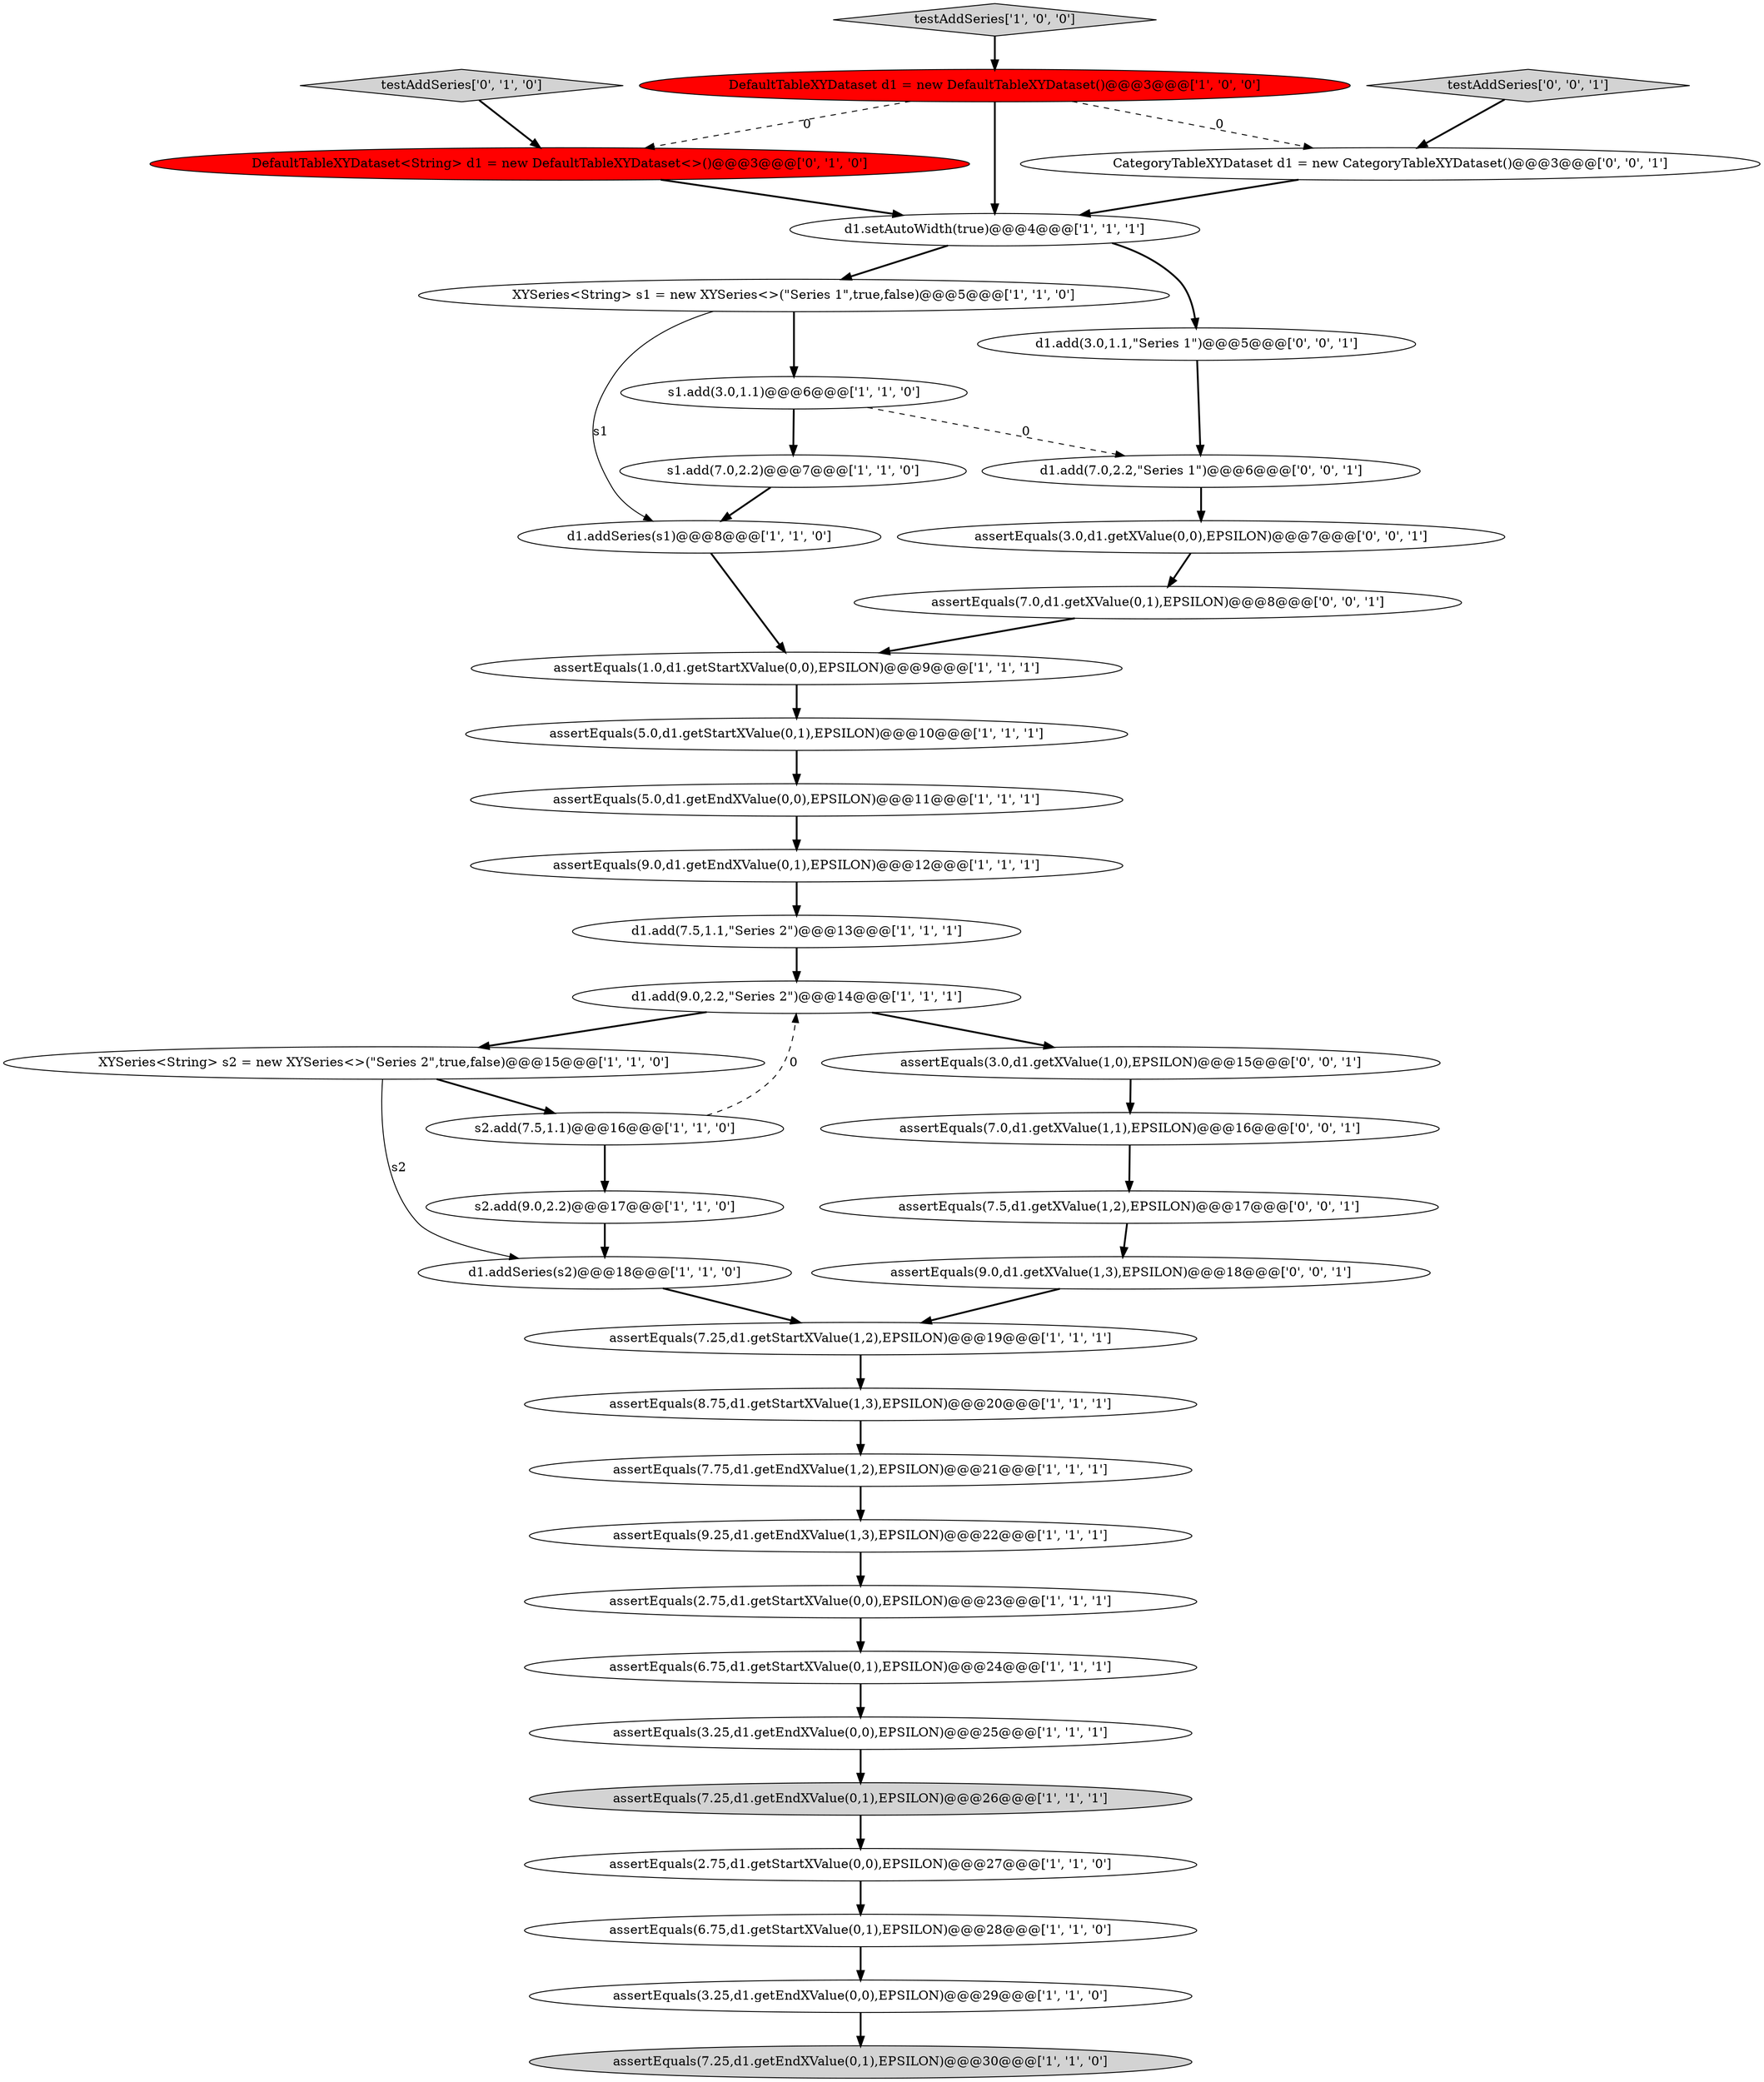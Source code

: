 digraph {
2 [style = filled, label = "s2.add(9.0,2.2)@@@17@@@['1', '1', '0']", fillcolor = white, shape = ellipse image = "AAA0AAABBB1BBB"];
39 [style = filled, label = "testAddSeries['0', '0', '1']", fillcolor = lightgray, shape = diamond image = "AAA0AAABBB3BBB"];
10 [style = filled, label = "d1.addSeries(s1)@@@8@@@['1', '1', '0']", fillcolor = white, shape = ellipse image = "AAA0AAABBB1BBB"];
34 [style = filled, label = "assertEquals(7.5,d1.getXValue(1,2),EPSILON)@@@17@@@['0', '0', '1']", fillcolor = white, shape = ellipse image = "AAA0AAABBB3BBB"];
0 [style = filled, label = "s1.add(7.0,2.2)@@@7@@@['1', '1', '0']", fillcolor = white, shape = ellipse image = "AAA0AAABBB1BBB"];
24 [style = filled, label = "assertEquals(7.25,d1.getEndXValue(0,1),EPSILON)@@@30@@@['1', '1', '0']", fillcolor = lightgray, shape = ellipse image = "AAA0AAABBB1BBB"];
15 [style = filled, label = "d1.add(9.0,2.2,\"Series 2\")@@@14@@@['1', '1', '1']", fillcolor = white, shape = ellipse image = "AAA0AAABBB1BBB"];
8 [style = filled, label = "DefaultTableXYDataset d1 = new DefaultTableXYDataset()@@@3@@@['1', '0', '0']", fillcolor = red, shape = ellipse image = "AAA1AAABBB1BBB"];
29 [style = filled, label = "DefaultTableXYDataset<String> d1 = new DefaultTableXYDataset<>()@@@3@@@['0', '1', '0']", fillcolor = red, shape = ellipse image = "AAA1AAABBB2BBB"];
25 [style = filled, label = "assertEquals(3.25,d1.getEndXValue(0,0),EPSILON)@@@25@@@['1', '1', '1']", fillcolor = white, shape = ellipse image = "AAA0AAABBB1BBB"];
28 [style = filled, label = "XYSeries<String> s1 = new XYSeries<>(\"Series 1\",true,false)@@@5@@@['1', '1', '0']", fillcolor = white, shape = ellipse image = "AAA0AAABBB1BBB"];
22 [style = filled, label = "assertEquals(6.75,d1.getStartXValue(0,1),EPSILON)@@@24@@@['1', '1', '1']", fillcolor = white, shape = ellipse image = "AAA0AAABBB1BBB"];
26 [style = filled, label = "assertEquals(5.0,d1.getEndXValue(0,0),EPSILON)@@@11@@@['1', '1', '1']", fillcolor = white, shape = ellipse image = "AAA0AAABBB1BBB"];
38 [style = filled, label = "assertEquals(7.0,d1.getXValue(1,1),EPSILON)@@@16@@@['0', '0', '1']", fillcolor = white, shape = ellipse image = "AAA0AAABBB3BBB"];
40 [style = filled, label = "assertEquals(7.0,d1.getXValue(0,1),EPSILON)@@@8@@@['0', '0', '1']", fillcolor = white, shape = ellipse image = "AAA0AAABBB3BBB"];
27 [style = filled, label = "assertEquals(8.75,d1.getStartXValue(1,3),EPSILON)@@@20@@@['1', '1', '1']", fillcolor = white, shape = ellipse image = "AAA0AAABBB1BBB"];
18 [style = filled, label = "testAddSeries['1', '0', '0']", fillcolor = lightgray, shape = diamond image = "AAA0AAABBB1BBB"];
35 [style = filled, label = "CategoryTableXYDataset d1 = new CategoryTableXYDataset()@@@3@@@['0', '0', '1']", fillcolor = white, shape = ellipse image = "AAA0AAABBB3BBB"];
4 [style = filled, label = "assertEquals(7.25,d1.getEndXValue(0,1),EPSILON)@@@26@@@['1', '1', '1']", fillcolor = lightgray, shape = ellipse image = "AAA0AAABBB1BBB"];
30 [style = filled, label = "testAddSeries['0', '1', '0']", fillcolor = lightgray, shape = diamond image = "AAA0AAABBB2BBB"];
16 [style = filled, label = "assertEquals(2.75,d1.getStartXValue(0,0),EPSILON)@@@27@@@['1', '1', '0']", fillcolor = white, shape = ellipse image = "AAA0AAABBB1BBB"];
9 [style = filled, label = "XYSeries<String> s2 = new XYSeries<>(\"Series 2\",true,false)@@@15@@@['1', '1', '0']", fillcolor = white, shape = ellipse image = "AAA0AAABBB1BBB"];
31 [style = filled, label = "assertEquals(3.0,d1.getXValue(1,0),EPSILON)@@@15@@@['0', '0', '1']", fillcolor = white, shape = ellipse image = "AAA0AAABBB3BBB"];
7 [style = filled, label = "assertEquals(9.25,d1.getEndXValue(1,3),EPSILON)@@@22@@@['1', '1', '1']", fillcolor = white, shape = ellipse image = "AAA0AAABBB1BBB"];
19 [style = filled, label = "d1.addSeries(s2)@@@18@@@['1', '1', '0']", fillcolor = white, shape = ellipse image = "AAA0AAABBB1BBB"];
32 [style = filled, label = "assertEquals(9.0,d1.getXValue(1,3),EPSILON)@@@18@@@['0', '0', '1']", fillcolor = white, shape = ellipse image = "AAA0AAABBB3BBB"];
33 [style = filled, label = "d1.add(3.0,1.1,\"Series 1\")@@@5@@@['0', '0', '1']", fillcolor = white, shape = ellipse image = "AAA0AAABBB3BBB"];
11 [style = filled, label = "s2.add(7.5,1.1)@@@16@@@['1', '1', '0']", fillcolor = white, shape = ellipse image = "AAA0AAABBB1BBB"];
23 [style = filled, label = "assertEquals(3.25,d1.getEndXValue(0,0),EPSILON)@@@29@@@['1', '1', '0']", fillcolor = white, shape = ellipse image = "AAA0AAABBB1BBB"];
1 [style = filled, label = "d1.setAutoWidth(true)@@@4@@@['1', '1', '1']", fillcolor = white, shape = ellipse image = "AAA0AAABBB1BBB"];
37 [style = filled, label = "d1.add(7.0,2.2,\"Series 1\")@@@6@@@['0', '0', '1']", fillcolor = white, shape = ellipse image = "AAA0AAABBB3BBB"];
14 [style = filled, label = "assertEquals(2.75,d1.getStartXValue(0,0),EPSILON)@@@23@@@['1', '1', '1']", fillcolor = white, shape = ellipse image = "AAA0AAABBB1BBB"];
5 [style = filled, label = "s1.add(3.0,1.1)@@@6@@@['1', '1', '0']", fillcolor = white, shape = ellipse image = "AAA0AAABBB1BBB"];
20 [style = filled, label = "assertEquals(5.0,d1.getStartXValue(0,1),EPSILON)@@@10@@@['1', '1', '1']", fillcolor = white, shape = ellipse image = "AAA0AAABBB1BBB"];
17 [style = filled, label = "assertEquals(6.75,d1.getStartXValue(0,1),EPSILON)@@@28@@@['1', '1', '0']", fillcolor = white, shape = ellipse image = "AAA0AAABBB1BBB"];
3 [style = filled, label = "d1.add(7.5,1.1,\"Series 2\")@@@13@@@['1', '1', '1']", fillcolor = white, shape = ellipse image = "AAA0AAABBB1BBB"];
12 [style = filled, label = "assertEquals(7.75,d1.getEndXValue(1,2),EPSILON)@@@21@@@['1', '1', '1']", fillcolor = white, shape = ellipse image = "AAA0AAABBB1BBB"];
6 [style = filled, label = "assertEquals(9.0,d1.getEndXValue(0,1),EPSILON)@@@12@@@['1', '1', '1']", fillcolor = white, shape = ellipse image = "AAA0AAABBB1BBB"];
13 [style = filled, label = "assertEquals(7.25,d1.getStartXValue(1,2),EPSILON)@@@19@@@['1', '1', '1']", fillcolor = white, shape = ellipse image = "AAA0AAABBB1BBB"];
21 [style = filled, label = "assertEquals(1.0,d1.getStartXValue(0,0),EPSILON)@@@9@@@['1', '1', '1']", fillcolor = white, shape = ellipse image = "AAA0AAABBB1BBB"];
36 [style = filled, label = "assertEquals(3.0,d1.getXValue(0,0),EPSILON)@@@7@@@['0', '0', '1']", fillcolor = white, shape = ellipse image = "AAA0AAABBB3BBB"];
6->3 [style = bold, label=""];
22->25 [style = bold, label=""];
28->5 [style = bold, label=""];
2->19 [style = bold, label=""];
36->40 [style = bold, label=""];
9->11 [style = bold, label=""];
37->36 [style = bold, label=""];
27->12 [style = bold, label=""];
28->10 [style = solid, label="s1"];
11->15 [style = dashed, label="0"];
20->26 [style = bold, label=""];
8->35 [style = dashed, label="0"];
14->22 [style = bold, label=""];
25->4 [style = bold, label=""];
40->21 [style = bold, label=""];
3->15 [style = bold, label=""];
31->38 [style = bold, label=""];
10->21 [style = bold, label=""];
16->17 [style = bold, label=""];
26->6 [style = bold, label=""];
17->23 [style = bold, label=""];
12->7 [style = bold, label=""];
11->2 [style = bold, label=""];
30->29 [style = bold, label=""];
7->14 [style = bold, label=""];
8->1 [style = bold, label=""];
1->28 [style = bold, label=""];
0->10 [style = bold, label=""];
23->24 [style = bold, label=""];
13->27 [style = bold, label=""];
1->33 [style = bold, label=""];
21->20 [style = bold, label=""];
35->1 [style = bold, label=""];
19->13 [style = bold, label=""];
9->19 [style = solid, label="s2"];
5->0 [style = bold, label=""];
15->31 [style = bold, label=""];
15->9 [style = bold, label=""];
39->35 [style = bold, label=""];
38->34 [style = bold, label=""];
34->32 [style = bold, label=""];
18->8 [style = bold, label=""];
29->1 [style = bold, label=""];
32->13 [style = bold, label=""];
33->37 [style = bold, label=""];
8->29 [style = dashed, label="0"];
4->16 [style = bold, label=""];
5->37 [style = dashed, label="0"];
}
